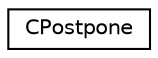 digraph "Graphical Class Hierarchy"
{
 // LATEX_PDF_SIZE
  edge [fontname="Helvetica",fontsize="10",labelfontname="Helvetica",labelfontsize="10"];
  node [fontname="Helvetica",fontsize="10",shape=record];
  rankdir="LR";
  Node0 [label="CPostpone",height=0.2,width=0.4,color="black", fillcolor="white", style="filled",URL="$classCPostpone.html",tooltip=" "];
}
